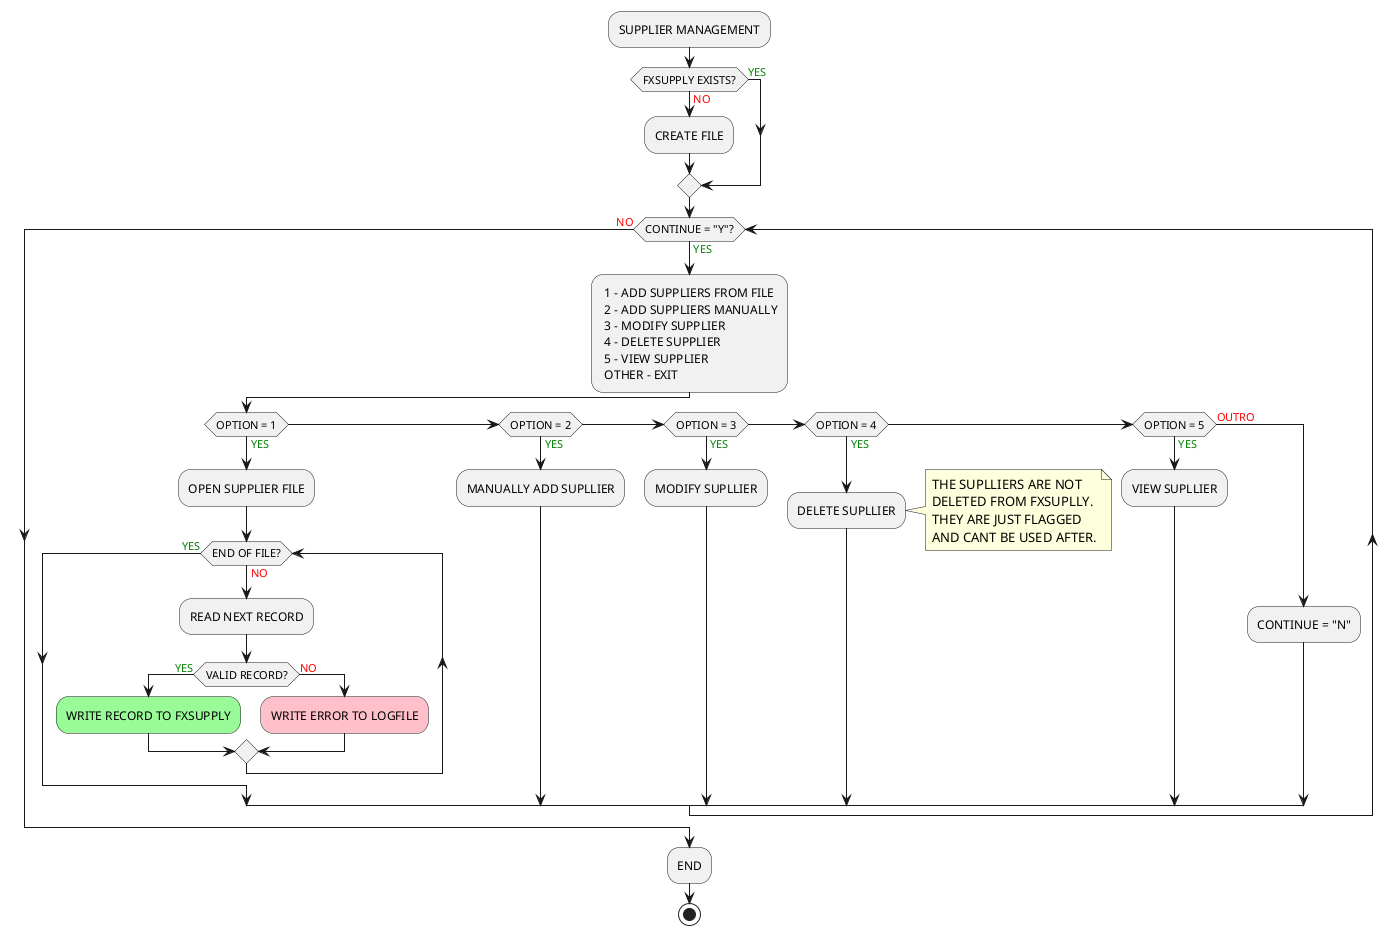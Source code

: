 @startuml Suppliers Management
:SUPPLIER MANAGEMENT;
IF (FXSUPPLY EXISTS?) THEN (<COLOR:RED>NO)
    :CREATE FILE;
ELSE (<COLOR:GREEN>YES)
ENDIF
WHILE (CONTINUE = "Y"?) IS (<COLOR:GREEN>YES)
    : 1 - ADD SUPPLIERS FROM FILE
     2 - ADD SUPPLIERS MANUALLY
     3 - MODIFY SUPPLIER
     4 - DELETE SUPPLIER
     5 - VIEW SUPPLIER
     OTHER - EXIT;
    IF (OPTION = 1) THEN (<COLOR:GREEN>YES)
        :OPEN SUPPLIER FILE;
        WHILE (END OF FILE?) IS (<COLOR:RED>NO)
            :READ NEXT RECORD;
            IF (VALID RECORD?) THEN (<COLOR:GREEN>YES)
                #PALEGREEN:WRITE RECORD TO FXSUPPLY;
            ELSE (<COLOR:RED>NO)
                #PINK:WRITE ERROR TO LOGFILE;
            ENDIF
        ENDWHILE (<COLOR:GREEN>YES)
    ELSEIF (OPTION = 2) THEN (<COLOR:GREEN>YES)
        :MANUALLY ADD SUPLLIER;
    ELSEIF (OPTION = 3) THEN (<COLOR:GREEN>YES)
        :MODIFY SUPLLIER;
    ELSEIF (OPTION = 4) THEN (<COLOR:GREEN>YES)
        :DELETE SUPLLIER;
        note right
            THE SUPLLIERS ARE NOT
            DELETED FROM FXSUPLLY.
            THEY ARE JUST FLAGGED
            AND CANT BE USED AFTER.
        end note
    ELSEIF (OPTION = 5) THEN (<COLOR:GREEN>YES)
        :VIEW SUPLLIER;
    ELSE (<COLOR:RED>OUTRO)
        :CONTINUE = "N";
    ENDIF
ENDWHILE (<COLOR:RED>NO)
:END;
stop
@enduml